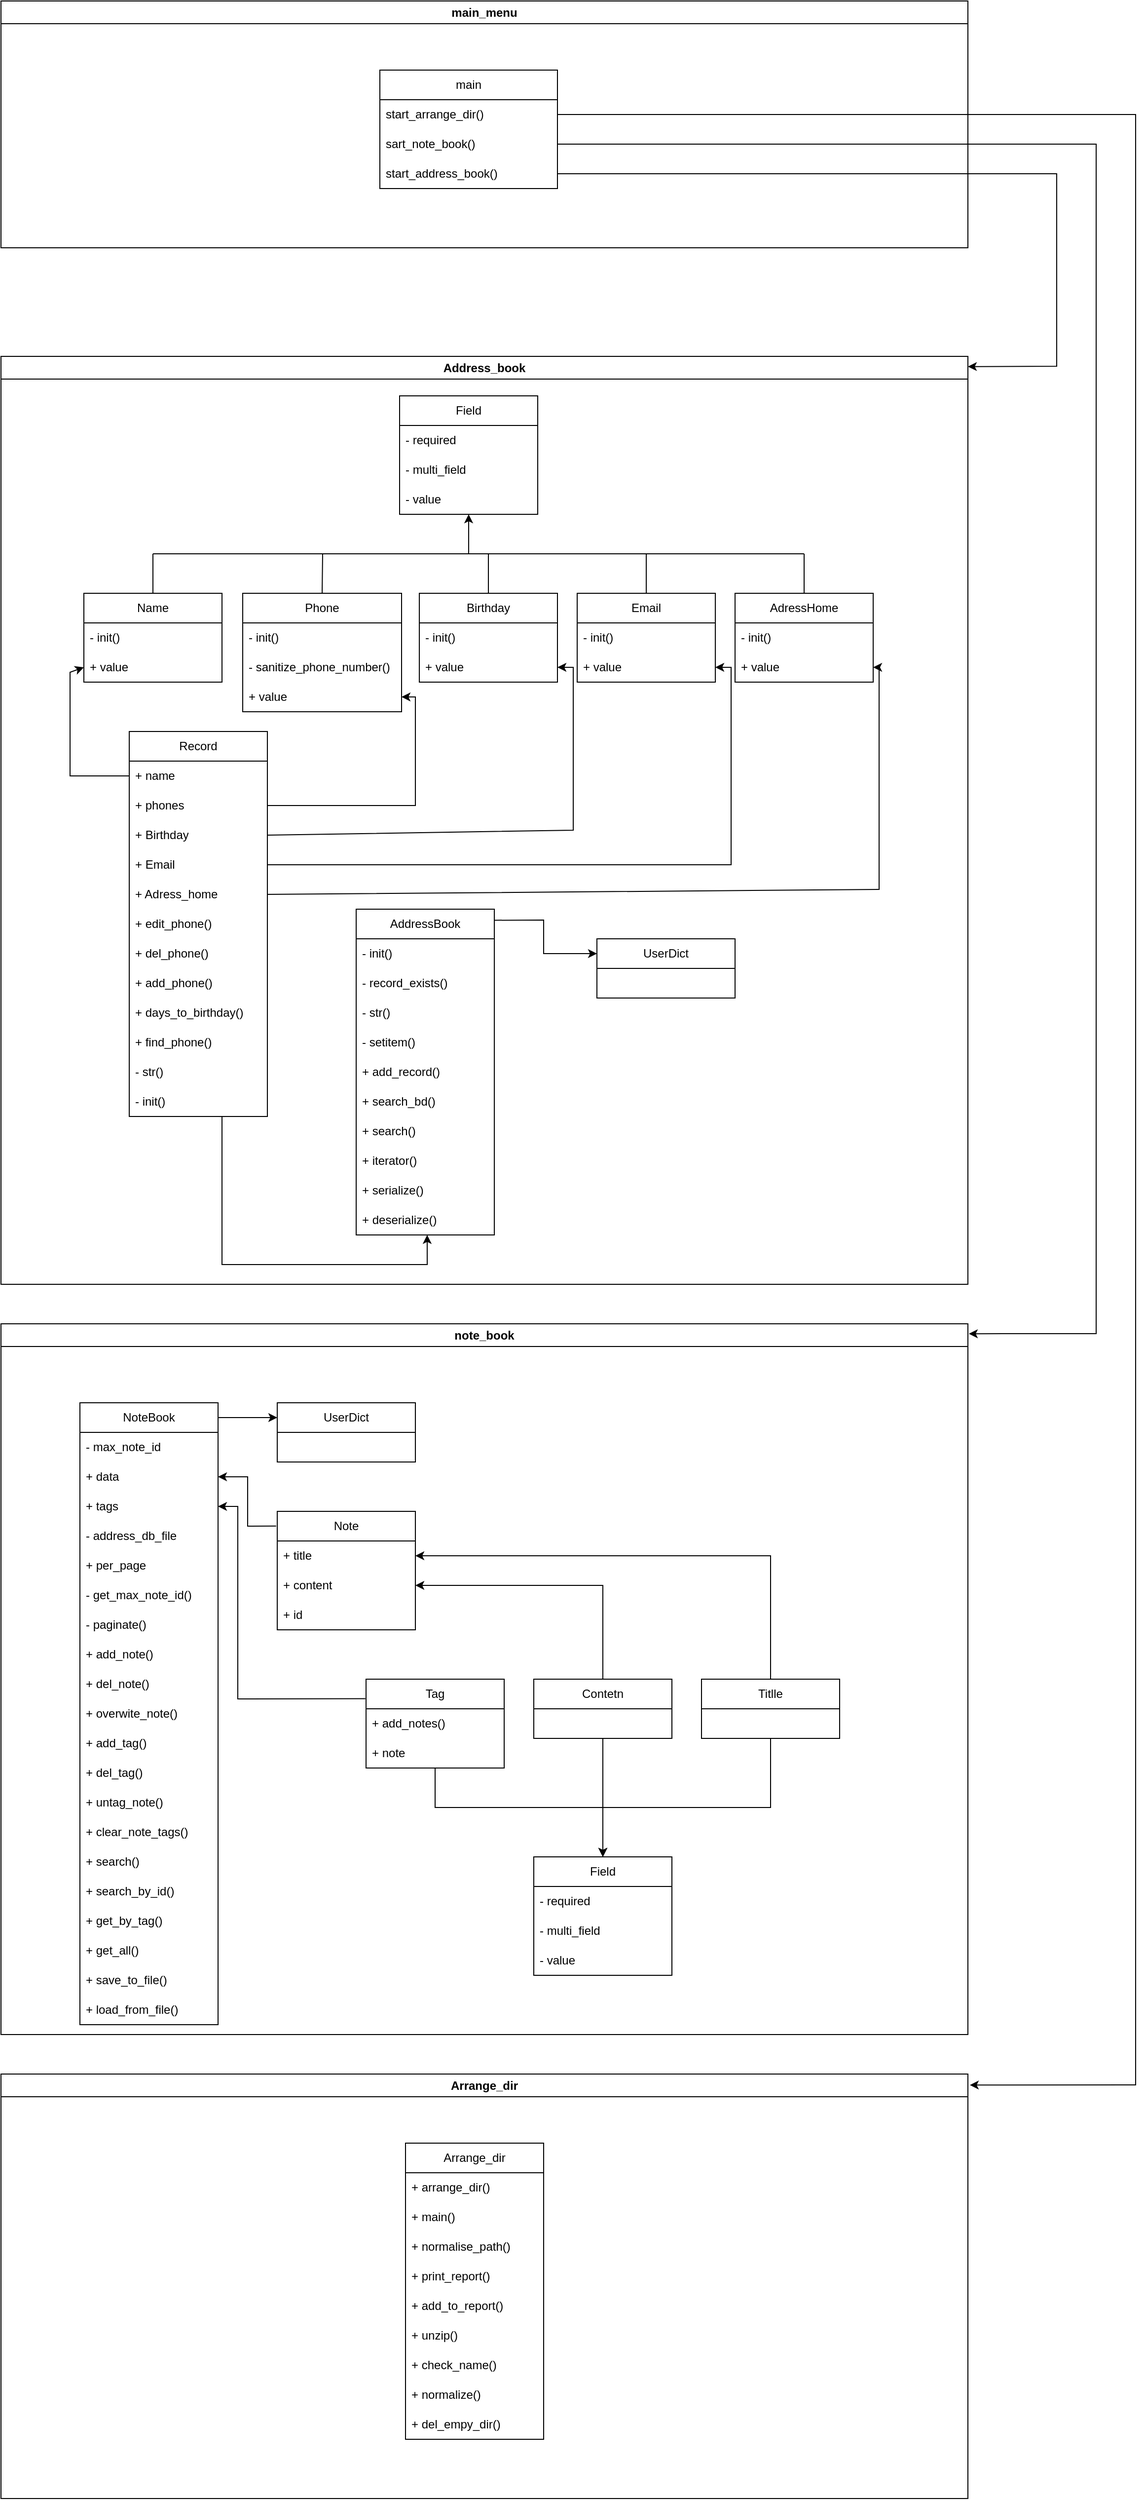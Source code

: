 <mxfile version="21.1.8" type="device">
  <diagram id="C5RBs43oDa-KdzZeNtuy" name="Page-1">
    <mxGraphModel dx="3774" dy="1440" grid="1" gridSize="10" guides="1" tooltips="1" connect="1" arrows="1" fold="1" page="1" pageScale="1" pageWidth="827" pageHeight="1169" math="0" shadow="0">
      <root>
        <mxCell id="WIyWlLk6GJQsqaUBKTNV-0" />
        <mxCell id="WIyWlLk6GJQsqaUBKTNV-1" parent="WIyWlLk6GJQsqaUBKTNV-0" />
        <mxCell id="Zy91GWlYB5x9aroPrlM9-0" value="Address_book" style="swimlane;whiteSpace=wrap;html=1;" vertex="1" parent="WIyWlLk6GJQsqaUBKTNV-1">
          <mxGeometry x="-1590" y="470" width="980" height="940" as="geometry" />
        </mxCell>
        <mxCell id="Zy91GWlYB5x9aroPrlM9-1" value="Field" style="swimlane;fontStyle=0;childLayout=stackLayout;horizontal=1;startSize=30;horizontalStack=0;resizeParent=1;resizeParentMax=0;resizeLast=0;collapsible=1;marginBottom=0;whiteSpace=wrap;html=1;" vertex="1" parent="Zy91GWlYB5x9aroPrlM9-0">
          <mxGeometry x="404" y="40" width="140" height="120" as="geometry" />
        </mxCell>
        <mxCell id="Zy91GWlYB5x9aroPrlM9-2" value="-&amp;nbsp;required" style="text;strokeColor=none;fillColor=none;align=left;verticalAlign=middle;spacingLeft=4;spacingRight=4;overflow=hidden;points=[[0,0.5],[1,0.5]];portConstraint=eastwest;rotatable=0;whiteSpace=wrap;html=1;" vertex="1" parent="Zy91GWlYB5x9aroPrlM9-1">
          <mxGeometry y="30" width="140" height="30" as="geometry" />
        </mxCell>
        <mxCell id="Zy91GWlYB5x9aroPrlM9-3" value="-&amp;nbsp;multi_field" style="text;strokeColor=none;fillColor=none;align=left;verticalAlign=middle;spacingLeft=4;spacingRight=4;overflow=hidden;points=[[0,0.5],[1,0.5]];portConstraint=eastwest;rotatable=0;whiteSpace=wrap;html=1;" vertex="1" parent="Zy91GWlYB5x9aroPrlM9-1">
          <mxGeometry y="60" width="140" height="30" as="geometry" />
        </mxCell>
        <mxCell id="Zy91GWlYB5x9aroPrlM9-4" value="-&amp;nbsp;value" style="text;strokeColor=none;fillColor=none;align=left;verticalAlign=middle;spacingLeft=4;spacingRight=4;overflow=hidden;points=[[0,0.5],[1,0.5]];portConstraint=eastwest;rotatable=0;whiteSpace=wrap;html=1;" vertex="1" parent="Zy91GWlYB5x9aroPrlM9-1">
          <mxGeometry y="90" width="140" height="30" as="geometry" />
        </mxCell>
        <mxCell id="Zy91GWlYB5x9aroPrlM9-5" value="" style="endArrow=classic;html=1;rounded=0;" edge="1" parent="Zy91GWlYB5x9aroPrlM9-0">
          <mxGeometry width="50" height="50" relative="1" as="geometry">
            <mxPoint x="154" y="200" as="sourcePoint" />
            <mxPoint x="474" y="160" as="targetPoint" />
            <Array as="points">
              <mxPoint x="474" y="200" />
            </Array>
          </mxGeometry>
        </mxCell>
        <mxCell id="Zy91GWlYB5x9aroPrlM9-6" value="" style="endArrow=none;html=1;rounded=0;" edge="1" parent="Zy91GWlYB5x9aroPrlM9-0">
          <mxGeometry width="50" height="50" relative="1" as="geometry">
            <mxPoint x="154" y="200" as="sourcePoint" />
            <mxPoint x="154" y="240" as="targetPoint" />
          </mxGeometry>
        </mxCell>
        <mxCell id="Zy91GWlYB5x9aroPrlM9-7" value="Name" style="swimlane;fontStyle=0;childLayout=stackLayout;horizontal=1;startSize=30;horizontalStack=0;resizeParent=1;resizeParentMax=0;resizeLast=0;collapsible=1;marginBottom=0;whiteSpace=wrap;html=1;" vertex="1" parent="Zy91GWlYB5x9aroPrlM9-0">
          <mxGeometry x="84" y="240" width="140" height="90" as="geometry" />
        </mxCell>
        <mxCell id="Zy91GWlYB5x9aroPrlM9-8" value="- init()" style="text;strokeColor=none;fillColor=none;align=left;verticalAlign=middle;spacingLeft=4;spacingRight=4;overflow=hidden;points=[[0,0.5],[1,0.5]];portConstraint=eastwest;rotatable=0;whiteSpace=wrap;html=1;" vertex="1" parent="Zy91GWlYB5x9aroPrlM9-7">
          <mxGeometry y="30" width="140" height="30" as="geometry" />
        </mxCell>
        <mxCell id="Zy91GWlYB5x9aroPrlM9-9" value="+ value" style="text;strokeColor=none;fillColor=none;align=left;verticalAlign=middle;spacingLeft=4;spacingRight=4;overflow=hidden;points=[[0,0.5],[1,0.5]];portConstraint=eastwest;rotatable=0;whiteSpace=wrap;html=1;" vertex="1" parent="Zy91GWlYB5x9aroPrlM9-7">
          <mxGeometry y="60" width="140" height="30" as="geometry" />
        </mxCell>
        <mxCell id="Zy91GWlYB5x9aroPrlM9-10" value="Phone" style="swimlane;fontStyle=0;childLayout=stackLayout;horizontal=1;startSize=30;horizontalStack=0;resizeParent=1;resizeParentMax=0;resizeLast=0;collapsible=1;marginBottom=0;whiteSpace=wrap;html=1;" vertex="1" parent="Zy91GWlYB5x9aroPrlM9-0">
          <mxGeometry x="245" y="240" width="161" height="120" as="geometry" />
        </mxCell>
        <mxCell id="Zy91GWlYB5x9aroPrlM9-11" value="- init()" style="text;strokeColor=none;fillColor=none;align=left;verticalAlign=middle;spacingLeft=4;spacingRight=4;overflow=hidden;points=[[0,0.5],[1,0.5]];portConstraint=eastwest;rotatable=0;whiteSpace=wrap;html=1;" vertex="1" parent="Zy91GWlYB5x9aroPrlM9-10">
          <mxGeometry y="30" width="161" height="30" as="geometry" />
        </mxCell>
        <mxCell id="Zy91GWlYB5x9aroPrlM9-12" value="- sanitize_phone_number()" style="text;strokeColor=none;fillColor=none;align=left;verticalAlign=middle;spacingLeft=4;spacingRight=4;overflow=hidden;points=[[0,0.5],[1,0.5]];portConstraint=eastwest;rotatable=0;whiteSpace=wrap;html=1;" vertex="1" parent="Zy91GWlYB5x9aroPrlM9-10">
          <mxGeometry y="60" width="161" height="30" as="geometry" />
        </mxCell>
        <mxCell id="Zy91GWlYB5x9aroPrlM9-13" value="+ value" style="text;strokeColor=none;fillColor=none;align=left;verticalAlign=middle;spacingLeft=4;spacingRight=4;overflow=hidden;points=[[0,0.5],[1,0.5]];portConstraint=eastwest;rotatable=0;whiteSpace=wrap;html=1;" vertex="1" parent="Zy91GWlYB5x9aroPrlM9-10">
          <mxGeometry y="90" width="161" height="30" as="geometry" />
        </mxCell>
        <mxCell id="Zy91GWlYB5x9aroPrlM9-14" value="" style="endArrow=none;html=1;rounded=0;entryX=0.5;entryY=0;entryDx=0;entryDy=0;" edge="1" parent="Zy91GWlYB5x9aroPrlM9-0" target="Zy91GWlYB5x9aroPrlM9-10">
          <mxGeometry width="50" height="50" relative="1" as="geometry">
            <mxPoint x="326" y="200" as="sourcePoint" />
            <mxPoint x="164" y="250" as="targetPoint" />
          </mxGeometry>
        </mxCell>
        <mxCell id="Zy91GWlYB5x9aroPrlM9-15" value="Birthday" style="swimlane;fontStyle=0;childLayout=stackLayout;horizontal=1;startSize=30;horizontalStack=0;resizeParent=1;resizeParentMax=0;resizeLast=0;collapsible=1;marginBottom=0;whiteSpace=wrap;html=1;" vertex="1" parent="Zy91GWlYB5x9aroPrlM9-0">
          <mxGeometry x="424" y="240" width="140" height="90" as="geometry" />
        </mxCell>
        <mxCell id="Zy91GWlYB5x9aroPrlM9-16" value="- init()" style="text;strokeColor=none;fillColor=none;align=left;verticalAlign=middle;spacingLeft=4;spacingRight=4;overflow=hidden;points=[[0,0.5],[1,0.5]];portConstraint=eastwest;rotatable=0;whiteSpace=wrap;html=1;" vertex="1" parent="Zy91GWlYB5x9aroPrlM9-15">
          <mxGeometry y="30" width="140" height="30" as="geometry" />
        </mxCell>
        <mxCell id="Zy91GWlYB5x9aroPrlM9-17" value="+ value" style="text;strokeColor=none;fillColor=none;align=left;verticalAlign=middle;spacingLeft=4;spacingRight=4;overflow=hidden;points=[[0,0.5],[1,0.5]];portConstraint=eastwest;rotatable=0;whiteSpace=wrap;html=1;" vertex="1" parent="Zy91GWlYB5x9aroPrlM9-15">
          <mxGeometry y="60" width="140" height="30" as="geometry" />
        </mxCell>
        <mxCell id="Zy91GWlYB5x9aroPrlM9-18" value="" style="endArrow=none;html=1;rounded=0;" edge="1" parent="Zy91GWlYB5x9aroPrlM9-0">
          <mxGeometry width="50" height="50" relative="1" as="geometry">
            <mxPoint x="474" y="200" as="sourcePoint" />
            <mxPoint x="814" y="200" as="targetPoint" />
          </mxGeometry>
        </mxCell>
        <mxCell id="Zy91GWlYB5x9aroPrlM9-19" value="" style="endArrow=none;html=1;rounded=0;exitX=0.5;exitY=0;exitDx=0;exitDy=0;" edge="1" parent="Zy91GWlYB5x9aroPrlM9-0" source="Zy91GWlYB5x9aroPrlM9-15">
          <mxGeometry width="50" height="50" relative="1" as="geometry">
            <mxPoint x="464" y="170" as="sourcePoint" />
            <mxPoint x="494" y="200" as="targetPoint" />
          </mxGeometry>
        </mxCell>
        <mxCell id="Zy91GWlYB5x9aroPrlM9-20" value="Email" style="swimlane;fontStyle=0;childLayout=stackLayout;horizontal=1;startSize=30;horizontalStack=0;resizeParent=1;resizeParentMax=0;resizeLast=0;collapsible=1;marginBottom=0;whiteSpace=wrap;html=1;" vertex="1" parent="Zy91GWlYB5x9aroPrlM9-0">
          <mxGeometry x="584" y="240" width="140" height="90" as="geometry" />
        </mxCell>
        <mxCell id="Zy91GWlYB5x9aroPrlM9-21" value="- init()" style="text;strokeColor=none;fillColor=none;align=left;verticalAlign=middle;spacingLeft=4;spacingRight=4;overflow=hidden;points=[[0,0.5],[1,0.5]];portConstraint=eastwest;rotatable=0;whiteSpace=wrap;html=1;" vertex="1" parent="Zy91GWlYB5x9aroPrlM9-20">
          <mxGeometry y="30" width="140" height="30" as="geometry" />
        </mxCell>
        <mxCell id="Zy91GWlYB5x9aroPrlM9-22" value="+ value" style="text;strokeColor=none;fillColor=none;align=left;verticalAlign=middle;spacingLeft=4;spacingRight=4;overflow=hidden;points=[[0,0.5],[1,0.5]];portConstraint=eastwest;rotatable=0;whiteSpace=wrap;html=1;" vertex="1" parent="Zy91GWlYB5x9aroPrlM9-20">
          <mxGeometry y="60" width="140" height="30" as="geometry" />
        </mxCell>
        <mxCell id="Zy91GWlYB5x9aroPrlM9-23" value="" style="endArrow=none;html=1;rounded=0;exitX=0.5;exitY=0;exitDx=0;exitDy=0;" edge="1" parent="Zy91GWlYB5x9aroPrlM9-0" source="Zy91GWlYB5x9aroPrlM9-20">
          <mxGeometry width="50" height="50" relative="1" as="geometry">
            <mxPoint x="504" y="250" as="sourcePoint" />
            <mxPoint x="654" y="200" as="targetPoint" />
          </mxGeometry>
        </mxCell>
        <mxCell id="Zy91GWlYB5x9aroPrlM9-24" value="AdressHome" style="swimlane;fontStyle=0;childLayout=stackLayout;horizontal=1;startSize=30;horizontalStack=0;resizeParent=1;resizeParentMax=0;resizeLast=0;collapsible=1;marginBottom=0;whiteSpace=wrap;html=1;" vertex="1" parent="Zy91GWlYB5x9aroPrlM9-0">
          <mxGeometry x="744" y="240" width="140" height="90" as="geometry" />
        </mxCell>
        <mxCell id="Zy91GWlYB5x9aroPrlM9-25" value="- init()" style="text;strokeColor=none;fillColor=none;align=left;verticalAlign=middle;spacingLeft=4;spacingRight=4;overflow=hidden;points=[[0,0.5],[1,0.5]];portConstraint=eastwest;rotatable=0;whiteSpace=wrap;html=1;" vertex="1" parent="Zy91GWlYB5x9aroPrlM9-24">
          <mxGeometry y="30" width="140" height="30" as="geometry" />
        </mxCell>
        <mxCell id="Zy91GWlYB5x9aroPrlM9-26" value="+ value" style="text;strokeColor=none;fillColor=none;align=left;verticalAlign=middle;spacingLeft=4;spacingRight=4;overflow=hidden;points=[[0,0.5],[1,0.5]];portConstraint=eastwest;rotatable=0;whiteSpace=wrap;html=1;" vertex="1" parent="Zy91GWlYB5x9aroPrlM9-24">
          <mxGeometry y="60" width="140" height="30" as="geometry" />
        </mxCell>
        <mxCell id="Zy91GWlYB5x9aroPrlM9-27" value="" style="endArrow=none;html=1;rounded=0;exitX=0.5;exitY=0;exitDx=0;exitDy=0;" edge="1" parent="Zy91GWlYB5x9aroPrlM9-0" source="Zy91GWlYB5x9aroPrlM9-24">
          <mxGeometry width="50" height="50" relative="1" as="geometry">
            <mxPoint x="664" y="250" as="sourcePoint" />
            <mxPoint x="814" y="200" as="targetPoint" />
          </mxGeometry>
        </mxCell>
        <mxCell id="Zy91GWlYB5x9aroPrlM9-28" value="Record" style="swimlane;fontStyle=0;childLayout=stackLayout;horizontal=1;startSize=30;horizontalStack=0;resizeParent=1;resizeParentMax=0;resizeLast=0;collapsible=1;marginBottom=0;whiteSpace=wrap;html=1;" vertex="1" parent="Zy91GWlYB5x9aroPrlM9-0">
          <mxGeometry x="130" y="380" width="140" height="390" as="geometry" />
        </mxCell>
        <mxCell id="Zy91GWlYB5x9aroPrlM9-29" value="+ name" style="text;strokeColor=none;fillColor=none;align=left;verticalAlign=middle;spacingLeft=4;spacingRight=4;overflow=hidden;points=[[0,0.5],[1,0.5]];portConstraint=eastwest;rotatable=0;whiteSpace=wrap;html=1;" vertex="1" parent="Zy91GWlYB5x9aroPrlM9-28">
          <mxGeometry y="30" width="140" height="30" as="geometry" />
        </mxCell>
        <mxCell id="Zy91GWlYB5x9aroPrlM9-30" value="+ phones" style="text;strokeColor=none;fillColor=none;align=left;verticalAlign=middle;spacingLeft=4;spacingRight=4;overflow=hidden;points=[[0,0.5],[1,0.5]];portConstraint=eastwest;rotatable=0;whiteSpace=wrap;html=1;" vertex="1" parent="Zy91GWlYB5x9aroPrlM9-28">
          <mxGeometry y="60" width="140" height="30" as="geometry" />
        </mxCell>
        <mxCell id="Zy91GWlYB5x9aroPrlM9-31" value="+ Birthday" style="text;strokeColor=none;fillColor=none;align=left;verticalAlign=middle;spacingLeft=4;spacingRight=4;overflow=hidden;points=[[0,0.5],[1,0.5]];portConstraint=eastwest;rotatable=0;whiteSpace=wrap;html=1;" vertex="1" parent="Zy91GWlYB5x9aroPrlM9-28">
          <mxGeometry y="90" width="140" height="30" as="geometry" />
        </mxCell>
        <mxCell id="Zy91GWlYB5x9aroPrlM9-32" value="+ Email" style="text;strokeColor=none;fillColor=none;align=left;verticalAlign=middle;spacingLeft=4;spacingRight=4;overflow=hidden;points=[[0,0.5],[1,0.5]];portConstraint=eastwest;rotatable=0;whiteSpace=wrap;html=1;" vertex="1" parent="Zy91GWlYB5x9aroPrlM9-28">
          <mxGeometry y="120" width="140" height="30" as="geometry" />
        </mxCell>
        <mxCell id="Zy91GWlYB5x9aroPrlM9-33" value="+ Adress_home" style="text;strokeColor=none;fillColor=none;align=left;verticalAlign=middle;spacingLeft=4;spacingRight=4;overflow=hidden;points=[[0,0.5],[1,0.5]];portConstraint=eastwest;rotatable=0;whiteSpace=wrap;html=1;" vertex="1" parent="Zy91GWlYB5x9aroPrlM9-28">
          <mxGeometry y="150" width="140" height="30" as="geometry" />
        </mxCell>
        <mxCell id="Zy91GWlYB5x9aroPrlM9-34" value="+&amp;nbsp;edit_phone()" style="text;strokeColor=none;fillColor=none;align=left;verticalAlign=middle;spacingLeft=4;spacingRight=4;overflow=hidden;points=[[0,0.5],[1,0.5]];portConstraint=eastwest;rotatable=0;whiteSpace=wrap;html=1;" vertex="1" parent="Zy91GWlYB5x9aroPrlM9-28">
          <mxGeometry y="180" width="140" height="30" as="geometry" />
        </mxCell>
        <mxCell id="Zy91GWlYB5x9aroPrlM9-35" value="+&amp;nbsp;del_phone()" style="text;strokeColor=none;fillColor=none;align=left;verticalAlign=middle;spacingLeft=4;spacingRight=4;overflow=hidden;points=[[0,0.5],[1,0.5]];portConstraint=eastwest;rotatable=0;whiteSpace=wrap;html=1;" vertex="1" parent="Zy91GWlYB5x9aroPrlM9-28">
          <mxGeometry y="210" width="140" height="30" as="geometry" />
        </mxCell>
        <mxCell id="Zy91GWlYB5x9aroPrlM9-36" value="+&amp;nbsp;add_phone()" style="text;strokeColor=none;fillColor=none;align=left;verticalAlign=middle;spacingLeft=4;spacingRight=4;overflow=hidden;points=[[0,0.5],[1,0.5]];portConstraint=eastwest;rotatable=0;whiteSpace=wrap;html=1;" vertex="1" parent="Zy91GWlYB5x9aroPrlM9-28">
          <mxGeometry y="240" width="140" height="30" as="geometry" />
        </mxCell>
        <mxCell id="Zy91GWlYB5x9aroPrlM9-37" value="+&amp;nbsp;days_to_birthday()" style="text;strokeColor=none;fillColor=none;align=left;verticalAlign=middle;spacingLeft=4;spacingRight=4;overflow=hidden;points=[[0,0.5],[1,0.5]];portConstraint=eastwest;rotatable=0;whiteSpace=wrap;html=1;" vertex="1" parent="Zy91GWlYB5x9aroPrlM9-28">
          <mxGeometry y="270" width="140" height="30" as="geometry" />
        </mxCell>
        <mxCell id="Zy91GWlYB5x9aroPrlM9-38" value="+ find_phone()" style="text;strokeColor=none;fillColor=none;align=left;verticalAlign=middle;spacingLeft=4;spacingRight=4;overflow=hidden;points=[[0,0.5],[1,0.5]];portConstraint=eastwest;rotatable=0;whiteSpace=wrap;html=1;" vertex="1" parent="Zy91GWlYB5x9aroPrlM9-28">
          <mxGeometry y="300" width="140" height="30" as="geometry" />
        </mxCell>
        <mxCell id="Zy91GWlYB5x9aroPrlM9-39" value="- str()" style="text;strokeColor=none;fillColor=none;align=left;verticalAlign=middle;spacingLeft=4;spacingRight=4;overflow=hidden;points=[[0,0.5],[1,0.5]];portConstraint=eastwest;rotatable=0;whiteSpace=wrap;html=1;" vertex="1" parent="Zy91GWlYB5x9aroPrlM9-28">
          <mxGeometry y="330" width="140" height="30" as="geometry" />
        </mxCell>
        <mxCell id="Zy91GWlYB5x9aroPrlM9-40" value="- init()" style="text;strokeColor=none;fillColor=none;align=left;verticalAlign=middle;spacingLeft=4;spacingRight=4;overflow=hidden;points=[[0,0.5],[1,0.5]];portConstraint=eastwest;rotatable=0;whiteSpace=wrap;html=1;" vertex="1" parent="Zy91GWlYB5x9aroPrlM9-28">
          <mxGeometry y="360" width="140" height="30" as="geometry" />
        </mxCell>
        <mxCell id="Zy91GWlYB5x9aroPrlM9-41" value="" style="endArrow=classic;html=1;rounded=0;exitX=0;exitY=0.5;exitDx=0;exitDy=0;entryX=0;entryY=0.5;entryDx=0;entryDy=0;" edge="1" parent="Zy91GWlYB5x9aroPrlM9-0" source="Zy91GWlYB5x9aroPrlM9-29" target="Zy91GWlYB5x9aroPrlM9-9">
          <mxGeometry width="50" height="50" relative="1" as="geometry">
            <mxPoint x="360" y="550" as="sourcePoint" />
            <mxPoint x="410" y="500" as="targetPoint" />
            <Array as="points">
              <mxPoint x="70" y="425" />
              <mxPoint x="70" y="320" />
            </Array>
          </mxGeometry>
        </mxCell>
        <mxCell id="Zy91GWlYB5x9aroPrlM9-42" value="" style="endArrow=classic;html=1;rounded=0;exitX=1;exitY=0.5;exitDx=0;exitDy=0;entryX=1;entryY=0.5;entryDx=0;entryDy=0;" edge="1" parent="Zy91GWlYB5x9aroPrlM9-0" source="Zy91GWlYB5x9aroPrlM9-30" target="Zy91GWlYB5x9aroPrlM9-13">
          <mxGeometry width="50" height="50" relative="1" as="geometry">
            <mxPoint x="360" y="550" as="sourcePoint" />
            <mxPoint x="310" y="360" as="targetPoint" />
            <Array as="points">
              <mxPoint x="420" y="455" />
              <mxPoint x="420" y="345" />
            </Array>
          </mxGeometry>
        </mxCell>
        <mxCell id="Zy91GWlYB5x9aroPrlM9-43" value="" style="endArrow=classic;html=1;rounded=0;exitX=1;exitY=0.5;exitDx=0;exitDy=0;entryX=1;entryY=0.5;entryDx=0;entryDy=0;" edge="1" parent="Zy91GWlYB5x9aroPrlM9-0" source="Zy91GWlYB5x9aroPrlM9-31" target="Zy91GWlYB5x9aroPrlM9-17">
          <mxGeometry width="50" height="50" relative="1" as="geometry">
            <mxPoint x="360" y="550" as="sourcePoint" />
            <mxPoint x="560" y="340" as="targetPoint" />
            <Array as="points">
              <mxPoint x="580" y="480" />
              <mxPoint x="580" y="315" />
            </Array>
          </mxGeometry>
        </mxCell>
        <mxCell id="Zy91GWlYB5x9aroPrlM9-44" value="" style="endArrow=classic;html=1;rounded=0;exitX=1;exitY=0.5;exitDx=0;exitDy=0;entryX=1;entryY=0.5;entryDx=0;entryDy=0;" edge="1" parent="Zy91GWlYB5x9aroPrlM9-0" source="Zy91GWlYB5x9aroPrlM9-32" target="Zy91GWlYB5x9aroPrlM9-22">
          <mxGeometry width="50" height="50" relative="1" as="geometry">
            <mxPoint x="330" y="540" as="sourcePoint" />
            <mxPoint x="410" y="500" as="targetPoint" />
            <Array as="points">
              <mxPoint x="740" y="515" />
              <mxPoint x="740" y="315" />
            </Array>
          </mxGeometry>
        </mxCell>
        <mxCell id="Zy91GWlYB5x9aroPrlM9-45" value="" style="endArrow=classic;html=1;rounded=0;exitX=1;exitY=0.5;exitDx=0;exitDy=0;entryX=1;entryY=0.5;entryDx=0;entryDy=0;" edge="1" parent="Zy91GWlYB5x9aroPrlM9-0" source="Zy91GWlYB5x9aroPrlM9-33" target="Zy91GWlYB5x9aroPrlM9-26">
          <mxGeometry width="50" height="50" relative="1" as="geometry">
            <mxPoint x="360" y="550" as="sourcePoint" />
            <mxPoint x="410" y="500" as="targetPoint" />
            <Array as="points">
              <mxPoint x="890" y="540" />
              <mxPoint x="890" y="315" />
            </Array>
          </mxGeometry>
        </mxCell>
        <mxCell id="Zy91GWlYB5x9aroPrlM9-46" value="AddressBook" style="swimlane;fontStyle=0;childLayout=stackLayout;horizontal=1;startSize=30;horizontalStack=0;resizeParent=1;resizeParentMax=0;resizeLast=0;collapsible=1;marginBottom=0;whiteSpace=wrap;html=1;" vertex="1" parent="Zy91GWlYB5x9aroPrlM9-0">
          <mxGeometry x="360" y="560" width="140" height="330" as="geometry" />
        </mxCell>
        <mxCell id="Zy91GWlYB5x9aroPrlM9-47" value="- init()" style="text;strokeColor=none;fillColor=none;align=left;verticalAlign=middle;spacingLeft=4;spacingRight=4;overflow=hidden;points=[[0,0.5],[1,0.5]];portConstraint=eastwest;rotatable=0;whiteSpace=wrap;html=1;" vertex="1" parent="Zy91GWlYB5x9aroPrlM9-46">
          <mxGeometry y="30" width="140" height="30" as="geometry" />
        </mxCell>
        <mxCell id="Zy91GWlYB5x9aroPrlM9-48" value="-&amp;nbsp;record_exists()" style="text;strokeColor=none;fillColor=none;align=left;verticalAlign=middle;spacingLeft=4;spacingRight=4;overflow=hidden;points=[[0,0.5],[1,0.5]];portConstraint=eastwest;rotatable=0;whiteSpace=wrap;html=1;" vertex="1" parent="Zy91GWlYB5x9aroPrlM9-46">
          <mxGeometry y="60" width="140" height="30" as="geometry" />
        </mxCell>
        <mxCell id="Zy91GWlYB5x9aroPrlM9-49" value="- str()" style="text;strokeColor=none;fillColor=none;align=left;verticalAlign=middle;spacingLeft=4;spacingRight=4;overflow=hidden;points=[[0,0.5],[1,0.5]];portConstraint=eastwest;rotatable=0;whiteSpace=wrap;html=1;" vertex="1" parent="Zy91GWlYB5x9aroPrlM9-46">
          <mxGeometry y="90" width="140" height="30" as="geometry" />
        </mxCell>
        <mxCell id="Zy91GWlYB5x9aroPrlM9-50" value="- setitem()" style="text;strokeColor=none;fillColor=none;align=left;verticalAlign=middle;spacingLeft=4;spacingRight=4;overflow=hidden;points=[[0,0.5],[1,0.5]];portConstraint=eastwest;rotatable=0;whiteSpace=wrap;html=1;" vertex="1" parent="Zy91GWlYB5x9aroPrlM9-46">
          <mxGeometry y="120" width="140" height="30" as="geometry" />
        </mxCell>
        <mxCell id="Zy91GWlYB5x9aroPrlM9-51" value="+ add_record()" style="text;strokeColor=none;fillColor=none;align=left;verticalAlign=middle;spacingLeft=4;spacingRight=4;overflow=hidden;points=[[0,0.5],[1,0.5]];portConstraint=eastwest;rotatable=0;whiteSpace=wrap;html=1;" vertex="1" parent="Zy91GWlYB5x9aroPrlM9-46">
          <mxGeometry y="150" width="140" height="30" as="geometry" />
        </mxCell>
        <mxCell id="Zy91GWlYB5x9aroPrlM9-52" value="+ search_bd()" style="text;strokeColor=none;fillColor=none;align=left;verticalAlign=middle;spacingLeft=4;spacingRight=4;overflow=hidden;points=[[0,0.5],[1,0.5]];portConstraint=eastwest;rotatable=0;whiteSpace=wrap;html=1;" vertex="1" parent="Zy91GWlYB5x9aroPrlM9-46">
          <mxGeometry y="180" width="140" height="30" as="geometry" />
        </mxCell>
        <mxCell id="Zy91GWlYB5x9aroPrlM9-53" value="+ search()" style="text;strokeColor=none;fillColor=none;align=left;verticalAlign=middle;spacingLeft=4;spacingRight=4;overflow=hidden;points=[[0,0.5],[1,0.5]];portConstraint=eastwest;rotatable=0;whiteSpace=wrap;html=1;" vertex="1" parent="Zy91GWlYB5x9aroPrlM9-46">
          <mxGeometry y="210" width="140" height="30" as="geometry" />
        </mxCell>
        <mxCell id="Zy91GWlYB5x9aroPrlM9-54" value="+ iterator()" style="text;strokeColor=none;fillColor=none;align=left;verticalAlign=middle;spacingLeft=4;spacingRight=4;overflow=hidden;points=[[0,0.5],[1,0.5]];portConstraint=eastwest;rotatable=0;whiteSpace=wrap;html=1;" vertex="1" parent="Zy91GWlYB5x9aroPrlM9-46">
          <mxGeometry y="240" width="140" height="30" as="geometry" />
        </mxCell>
        <mxCell id="Zy91GWlYB5x9aroPrlM9-55" value="+ serialize()" style="text;strokeColor=none;fillColor=none;align=left;verticalAlign=middle;spacingLeft=4;spacingRight=4;overflow=hidden;points=[[0,0.5],[1,0.5]];portConstraint=eastwest;rotatable=0;whiteSpace=wrap;html=1;" vertex="1" parent="Zy91GWlYB5x9aroPrlM9-46">
          <mxGeometry y="270" width="140" height="30" as="geometry" />
        </mxCell>
        <mxCell id="Zy91GWlYB5x9aroPrlM9-56" value="+ deserialize()" style="text;strokeColor=none;fillColor=none;align=left;verticalAlign=middle;spacingLeft=4;spacingRight=4;overflow=hidden;points=[[0,0.5],[1,0.5]];portConstraint=eastwest;rotatable=0;whiteSpace=wrap;html=1;" vertex="1" parent="Zy91GWlYB5x9aroPrlM9-46">
          <mxGeometry y="300" width="140" height="30" as="geometry" />
        </mxCell>
        <mxCell id="Zy91GWlYB5x9aroPrlM9-57" value="" style="endArrow=classic;html=1;rounded=0;entryX=0.514;entryY=1;entryDx=0;entryDy=0;entryPerimeter=0;" edge="1" parent="Zy91GWlYB5x9aroPrlM9-0" target="Zy91GWlYB5x9aroPrlM9-56">
          <mxGeometry width="50" height="50" relative="1" as="geometry">
            <mxPoint x="224" y="770" as="sourcePoint" />
            <mxPoint x="420" y="640" as="targetPoint" />
            <Array as="points">
              <mxPoint x="224" y="920" />
              <mxPoint x="432" y="920" />
            </Array>
          </mxGeometry>
        </mxCell>
        <mxCell id="Zy91GWlYB5x9aroPrlM9-80" value="UserDict" style="swimlane;fontStyle=0;childLayout=stackLayout;horizontal=1;startSize=30;horizontalStack=0;resizeParent=1;resizeParentMax=0;resizeLast=0;collapsible=1;marginBottom=0;whiteSpace=wrap;html=1;" vertex="1" parent="Zy91GWlYB5x9aroPrlM9-0">
          <mxGeometry x="604" y="590" width="140" height="60" as="geometry" />
        </mxCell>
        <mxCell id="Zy91GWlYB5x9aroPrlM9-85" value="" style="endArrow=classic;html=1;rounded=0;entryX=0;entryY=0.25;entryDx=0;entryDy=0;exitX=1.003;exitY=0.034;exitDx=0;exitDy=0;exitPerimeter=0;" edge="1" parent="Zy91GWlYB5x9aroPrlM9-0" source="Zy91GWlYB5x9aroPrlM9-46" target="Zy91GWlYB5x9aroPrlM9-80">
          <mxGeometry width="50" height="50" relative="1" as="geometry">
            <mxPoint x="390" y="640" as="sourcePoint" />
            <mxPoint x="440" y="590" as="targetPoint" />
            <Array as="points">
              <mxPoint x="550" y="571" />
              <mxPoint x="550" y="605" />
            </Array>
          </mxGeometry>
        </mxCell>
        <mxCell id="Zy91GWlYB5x9aroPrlM9-58" value="main_menu" style="swimlane;whiteSpace=wrap;html=1;" vertex="1" parent="WIyWlLk6GJQsqaUBKTNV-1">
          <mxGeometry x="-1590" y="110" width="980" height="250" as="geometry" />
        </mxCell>
        <mxCell id="Zy91GWlYB5x9aroPrlM9-60" value="main" style="swimlane;fontStyle=0;childLayout=stackLayout;horizontal=1;startSize=30;horizontalStack=0;resizeParent=1;resizeParentMax=0;resizeLast=0;collapsible=1;marginBottom=0;whiteSpace=wrap;html=1;" vertex="1" parent="Zy91GWlYB5x9aroPrlM9-58">
          <mxGeometry x="384" y="70" width="180" height="120" as="geometry" />
        </mxCell>
        <mxCell id="Zy91GWlYB5x9aroPrlM9-61" value="start_arrange_dir()" style="text;strokeColor=none;fillColor=none;align=left;verticalAlign=middle;spacingLeft=4;spacingRight=4;overflow=hidden;points=[[0,0.5],[1,0.5]];portConstraint=eastwest;rotatable=0;whiteSpace=wrap;html=1;" vertex="1" parent="Zy91GWlYB5x9aroPrlM9-60">
          <mxGeometry y="30" width="180" height="30" as="geometry" />
        </mxCell>
        <mxCell id="Zy91GWlYB5x9aroPrlM9-62" value="sart_note_book()" style="text;strokeColor=none;fillColor=none;align=left;verticalAlign=middle;spacingLeft=4;spacingRight=4;overflow=hidden;points=[[0,0.5],[1,0.5]];portConstraint=eastwest;rotatable=0;whiteSpace=wrap;html=1;" vertex="1" parent="Zy91GWlYB5x9aroPrlM9-60">
          <mxGeometry y="60" width="180" height="30" as="geometry" />
        </mxCell>
        <mxCell id="Zy91GWlYB5x9aroPrlM9-63" value="start_address_book()" style="text;strokeColor=none;fillColor=none;align=left;verticalAlign=middle;spacingLeft=4;spacingRight=4;overflow=hidden;points=[[0,0.5],[1,0.5]];portConstraint=eastwest;rotatable=0;whiteSpace=wrap;html=1;" vertex="1" parent="Zy91GWlYB5x9aroPrlM9-60">
          <mxGeometry y="90" width="180" height="30" as="geometry" />
        </mxCell>
        <mxCell id="Zy91GWlYB5x9aroPrlM9-64" value="note_book" style="swimlane;whiteSpace=wrap;html=1;" vertex="1" parent="WIyWlLk6GJQsqaUBKTNV-1">
          <mxGeometry x="-1590" y="1450" width="980" height="720" as="geometry" />
        </mxCell>
        <mxCell id="Zy91GWlYB5x9aroPrlM9-77" value="Tag" style="swimlane;fontStyle=0;childLayout=stackLayout;horizontal=1;startSize=30;horizontalStack=0;resizeParent=1;resizeParentMax=0;resizeLast=0;collapsible=1;marginBottom=0;whiteSpace=wrap;html=1;" vertex="1" parent="Zy91GWlYB5x9aroPrlM9-64">
          <mxGeometry x="370" y="360" width="140" height="90" as="geometry" />
        </mxCell>
        <mxCell id="Zy91GWlYB5x9aroPrlM9-78" value="+ add_notes()" style="text;strokeColor=none;fillColor=none;align=left;verticalAlign=middle;spacingLeft=4;spacingRight=4;overflow=hidden;points=[[0,0.5],[1,0.5]];portConstraint=eastwest;rotatable=0;whiteSpace=wrap;html=1;" vertex="1" parent="Zy91GWlYB5x9aroPrlM9-77">
          <mxGeometry y="30" width="140" height="30" as="geometry" />
        </mxCell>
        <mxCell id="Zy91GWlYB5x9aroPrlM9-79" value="+ note" style="text;strokeColor=none;fillColor=none;align=left;verticalAlign=middle;spacingLeft=4;spacingRight=4;overflow=hidden;points=[[0,0.5],[1,0.5]];portConstraint=eastwest;rotatable=0;whiteSpace=wrap;html=1;" vertex="1" parent="Zy91GWlYB5x9aroPrlM9-77">
          <mxGeometry y="60" width="140" height="30" as="geometry" />
        </mxCell>
        <mxCell id="Zy91GWlYB5x9aroPrlM9-92" value="Note" style="swimlane;fontStyle=0;childLayout=stackLayout;horizontal=1;startSize=30;horizontalStack=0;resizeParent=1;resizeParentMax=0;resizeLast=0;collapsible=1;marginBottom=0;whiteSpace=wrap;html=1;" vertex="1" parent="Zy91GWlYB5x9aroPrlM9-64">
          <mxGeometry x="280" y="190" width="140" height="120" as="geometry" />
        </mxCell>
        <mxCell id="Zy91GWlYB5x9aroPrlM9-93" value="+ title" style="text;strokeColor=none;fillColor=none;align=left;verticalAlign=middle;spacingLeft=4;spacingRight=4;overflow=hidden;points=[[0,0.5],[1,0.5]];portConstraint=eastwest;rotatable=0;whiteSpace=wrap;html=1;" vertex="1" parent="Zy91GWlYB5x9aroPrlM9-92">
          <mxGeometry y="30" width="140" height="30" as="geometry" />
        </mxCell>
        <mxCell id="Zy91GWlYB5x9aroPrlM9-105" value="+ content" style="text;strokeColor=none;fillColor=none;align=left;verticalAlign=middle;spacingLeft=4;spacingRight=4;overflow=hidden;points=[[0,0.5],[1,0.5]];portConstraint=eastwest;rotatable=0;whiteSpace=wrap;html=1;" vertex="1" parent="Zy91GWlYB5x9aroPrlM9-92">
          <mxGeometry y="60" width="140" height="30" as="geometry" />
        </mxCell>
        <mxCell id="Zy91GWlYB5x9aroPrlM9-94" value="+ id" style="text;strokeColor=none;fillColor=none;align=left;verticalAlign=middle;spacingLeft=4;spacingRight=4;overflow=hidden;points=[[0,0.5],[1,0.5]];portConstraint=eastwest;rotatable=0;whiteSpace=wrap;html=1;" vertex="1" parent="Zy91GWlYB5x9aroPrlM9-92">
          <mxGeometry y="90" width="140" height="30" as="geometry" />
        </mxCell>
        <mxCell id="Zy91GWlYB5x9aroPrlM9-89" value="Titlle" style="swimlane;fontStyle=0;childLayout=stackLayout;horizontal=1;startSize=30;horizontalStack=0;resizeParent=1;resizeParentMax=0;resizeLast=0;collapsible=1;marginBottom=0;whiteSpace=wrap;html=1;" vertex="1" parent="Zy91GWlYB5x9aroPrlM9-64">
          <mxGeometry x="710" y="360" width="140" height="60" as="geometry" />
        </mxCell>
        <mxCell id="Zy91GWlYB5x9aroPrlM9-86" value="Contetn" style="swimlane;fontStyle=0;childLayout=stackLayout;horizontal=1;startSize=30;horizontalStack=0;resizeParent=1;resizeParentMax=0;resizeLast=0;collapsible=1;marginBottom=0;whiteSpace=wrap;html=1;" vertex="1" parent="Zy91GWlYB5x9aroPrlM9-64">
          <mxGeometry x="540" y="360" width="140" height="60" as="geometry" />
        </mxCell>
        <mxCell id="Zy91GWlYB5x9aroPrlM9-106" value="NoteBook" style="swimlane;fontStyle=0;childLayout=stackLayout;horizontal=1;startSize=30;horizontalStack=0;resizeParent=1;resizeParentMax=0;resizeLast=0;collapsible=1;marginBottom=0;whiteSpace=wrap;html=1;" vertex="1" parent="Zy91GWlYB5x9aroPrlM9-64">
          <mxGeometry x="80" y="80" width="140" height="630" as="geometry" />
        </mxCell>
        <mxCell id="Zy91GWlYB5x9aroPrlM9-107" value="- max_note_id" style="text;strokeColor=none;fillColor=none;align=left;verticalAlign=middle;spacingLeft=4;spacingRight=4;overflow=hidden;points=[[0,0.5],[1,0.5]];portConstraint=eastwest;rotatable=0;whiteSpace=wrap;html=1;" vertex="1" parent="Zy91GWlYB5x9aroPrlM9-106">
          <mxGeometry y="30" width="140" height="30" as="geometry" />
        </mxCell>
        <mxCell id="Zy91GWlYB5x9aroPrlM9-143" value="+ data" style="text;strokeColor=none;fillColor=none;align=left;verticalAlign=middle;spacingLeft=4;spacingRight=4;overflow=hidden;points=[[0,0.5],[1,0.5]];portConstraint=eastwest;rotatable=0;whiteSpace=wrap;html=1;" vertex="1" parent="Zy91GWlYB5x9aroPrlM9-106">
          <mxGeometry y="60" width="140" height="30" as="geometry" />
        </mxCell>
        <mxCell id="Zy91GWlYB5x9aroPrlM9-108" value="+ tags" style="text;strokeColor=none;fillColor=none;align=left;verticalAlign=middle;spacingLeft=4;spacingRight=4;overflow=hidden;points=[[0,0.5],[1,0.5]];portConstraint=eastwest;rotatable=0;whiteSpace=wrap;html=1;" vertex="1" parent="Zy91GWlYB5x9aroPrlM9-106">
          <mxGeometry y="90" width="140" height="30" as="geometry" />
        </mxCell>
        <mxCell id="Zy91GWlYB5x9aroPrlM9-109" value="- address_db_file" style="text;strokeColor=none;fillColor=none;align=left;verticalAlign=middle;spacingLeft=4;spacingRight=4;overflow=hidden;points=[[0,0.5],[1,0.5]];portConstraint=eastwest;rotatable=0;whiteSpace=wrap;html=1;" vertex="1" parent="Zy91GWlYB5x9aroPrlM9-106">
          <mxGeometry y="120" width="140" height="30" as="geometry" />
        </mxCell>
        <mxCell id="Zy91GWlYB5x9aroPrlM9-112" value="+ per_page" style="text;strokeColor=none;fillColor=none;align=left;verticalAlign=middle;spacingLeft=4;spacingRight=4;overflow=hidden;points=[[0,0.5],[1,0.5]];portConstraint=eastwest;rotatable=0;whiteSpace=wrap;html=1;" vertex="1" parent="Zy91GWlYB5x9aroPrlM9-106">
          <mxGeometry y="150" width="140" height="30" as="geometry" />
        </mxCell>
        <mxCell id="Zy91GWlYB5x9aroPrlM9-111" value="- get_max_note_id()" style="text;strokeColor=none;fillColor=none;align=left;verticalAlign=middle;spacingLeft=4;spacingRight=4;overflow=hidden;points=[[0,0.5],[1,0.5]];portConstraint=eastwest;rotatable=0;whiteSpace=wrap;html=1;" vertex="1" parent="Zy91GWlYB5x9aroPrlM9-106">
          <mxGeometry y="180" width="140" height="30" as="geometry" />
        </mxCell>
        <mxCell id="Zy91GWlYB5x9aroPrlM9-126" value="- paginate()" style="text;strokeColor=none;fillColor=none;align=left;verticalAlign=middle;spacingLeft=4;spacingRight=4;overflow=hidden;points=[[0,0.5],[1,0.5]];portConstraint=eastwest;rotatable=0;whiteSpace=wrap;html=1;" vertex="1" parent="Zy91GWlYB5x9aroPrlM9-106">
          <mxGeometry y="210" width="140" height="30" as="geometry" />
        </mxCell>
        <mxCell id="Zy91GWlYB5x9aroPrlM9-125" value="+ add_note()" style="text;strokeColor=none;fillColor=none;align=left;verticalAlign=middle;spacingLeft=4;spacingRight=4;overflow=hidden;points=[[0,0.5],[1,0.5]];portConstraint=eastwest;rotatable=0;whiteSpace=wrap;html=1;" vertex="1" parent="Zy91GWlYB5x9aroPrlM9-106">
          <mxGeometry y="240" width="140" height="30" as="geometry" />
        </mxCell>
        <mxCell id="Zy91GWlYB5x9aroPrlM9-124" value="+ del_note()" style="text;strokeColor=none;fillColor=none;align=left;verticalAlign=middle;spacingLeft=4;spacingRight=4;overflow=hidden;points=[[0,0.5],[1,0.5]];portConstraint=eastwest;rotatable=0;whiteSpace=wrap;html=1;" vertex="1" parent="Zy91GWlYB5x9aroPrlM9-106">
          <mxGeometry y="270" width="140" height="30" as="geometry" />
        </mxCell>
        <mxCell id="Zy91GWlYB5x9aroPrlM9-129" value="+ overwite_note()" style="text;strokeColor=none;fillColor=none;align=left;verticalAlign=middle;spacingLeft=4;spacingRight=4;overflow=hidden;points=[[0,0.5],[1,0.5]];portConstraint=eastwest;rotatable=0;whiteSpace=wrap;html=1;" vertex="1" parent="Zy91GWlYB5x9aroPrlM9-106">
          <mxGeometry y="300" width="140" height="30" as="geometry" />
        </mxCell>
        <mxCell id="Zy91GWlYB5x9aroPrlM9-128" value="+ add_tag()" style="text;strokeColor=none;fillColor=none;align=left;verticalAlign=middle;spacingLeft=4;spacingRight=4;overflow=hidden;points=[[0,0.5],[1,0.5]];portConstraint=eastwest;rotatable=0;whiteSpace=wrap;html=1;" vertex="1" parent="Zy91GWlYB5x9aroPrlM9-106">
          <mxGeometry y="330" width="140" height="30" as="geometry" />
        </mxCell>
        <mxCell id="Zy91GWlYB5x9aroPrlM9-132" value="+ del_tag()" style="text;strokeColor=none;fillColor=none;align=left;verticalAlign=middle;spacingLeft=4;spacingRight=4;overflow=hidden;points=[[0,0.5],[1,0.5]];portConstraint=eastwest;rotatable=0;whiteSpace=wrap;html=1;" vertex="1" parent="Zy91GWlYB5x9aroPrlM9-106">
          <mxGeometry y="360" width="140" height="30" as="geometry" />
        </mxCell>
        <mxCell id="Zy91GWlYB5x9aroPrlM9-131" value="+ untag_note()" style="text;strokeColor=none;fillColor=none;align=left;verticalAlign=middle;spacingLeft=4;spacingRight=4;overflow=hidden;points=[[0,0.5],[1,0.5]];portConstraint=eastwest;rotatable=0;whiteSpace=wrap;html=1;" vertex="1" parent="Zy91GWlYB5x9aroPrlM9-106">
          <mxGeometry y="390" width="140" height="30" as="geometry" />
        </mxCell>
        <mxCell id="Zy91GWlYB5x9aroPrlM9-130" value="+ clear_note_tags()" style="text;strokeColor=none;fillColor=none;align=left;verticalAlign=middle;spacingLeft=4;spacingRight=4;overflow=hidden;points=[[0,0.5],[1,0.5]];portConstraint=eastwest;rotatable=0;whiteSpace=wrap;html=1;" vertex="1" parent="Zy91GWlYB5x9aroPrlM9-106">
          <mxGeometry y="420" width="140" height="30" as="geometry" />
        </mxCell>
        <mxCell id="Zy91GWlYB5x9aroPrlM9-139" value="+ search()" style="text;strokeColor=none;fillColor=none;align=left;verticalAlign=middle;spacingLeft=4;spacingRight=4;overflow=hidden;points=[[0,0.5],[1,0.5]];portConstraint=eastwest;rotatable=0;whiteSpace=wrap;html=1;" vertex="1" parent="Zy91GWlYB5x9aroPrlM9-106">
          <mxGeometry y="450" width="140" height="30" as="geometry" />
        </mxCell>
        <mxCell id="Zy91GWlYB5x9aroPrlM9-138" value="+ search_by_id()" style="text;strokeColor=none;fillColor=none;align=left;verticalAlign=middle;spacingLeft=4;spacingRight=4;overflow=hidden;points=[[0,0.5],[1,0.5]];portConstraint=eastwest;rotatable=0;whiteSpace=wrap;html=1;" vertex="1" parent="Zy91GWlYB5x9aroPrlM9-106">
          <mxGeometry y="480" width="140" height="30" as="geometry" />
        </mxCell>
        <mxCell id="Zy91GWlYB5x9aroPrlM9-137" value="+ get_by_tag()" style="text;strokeColor=none;fillColor=none;align=left;verticalAlign=middle;spacingLeft=4;spacingRight=4;overflow=hidden;points=[[0,0.5],[1,0.5]];portConstraint=eastwest;rotatable=0;whiteSpace=wrap;html=1;" vertex="1" parent="Zy91GWlYB5x9aroPrlM9-106">
          <mxGeometry y="510" width="140" height="30" as="geometry" />
        </mxCell>
        <mxCell id="Zy91GWlYB5x9aroPrlM9-136" value="+ get_all()" style="text;strokeColor=none;fillColor=none;align=left;verticalAlign=middle;spacingLeft=4;spacingRight=4;overflow=hidden;points=[[0,0.5],[1,0.5]];portConstraint=eastwest;rotatable=0;whiteSpace=wrap;html=1;" vertex="1" parent="Zy91GWlYB5x9aroPrlM9-106">
          <mxGeometry y="540" width="140" height="30" as="geometry" />
        </mxCell>
        <mxCell id="Zy91GWlYB5x9aroPrlM9-135" value="+ save_to_file()" style="text;strokeColor=none;fillColor=none;align=left;verticalAlign=middle;spacingLeft=4;spacingRight=4;overflow=hidden;points=[[0,0.5],[1,0.5]];portConstraint=eastwest;rotatable=0;whiteSpace=wrap;html=1;" vertex="1" parent="Zy91GWlYB5x9aroPrlM9-106">
          <mxGeometry y="570" width="140" height="30" as="geometry" />
        </mxCell>
        <mxCell id="Zy91GWlYB5x9aroPrlM9-134" value="+ load_from_file()" style="text;strokeColor=none;fillColor=none;align=left;verticalAlign=middle;spacingLeft=4;spacingRight=4;overflow=hidden;points=[[0,0.5],[1,0.5]];portConstraint=eastwest;rotatable=0;whiteSpace=wrap;html=1;" vertex="1" parent="Zy91GWlYB5x9aroPrlM9-106">
          <mxGeometry y="600" width="140" height="30" as="geometry" />
        </mxCell>
        <mxCell id="Zy91GWlYB5x9aroPrlM9-96" style="edgeStyle=orthogonalEdgeStyle;rounded=0;orthogonalLoop=1;jettySize=auto;html=1;entryX=0.5;entryY=0;entryDx=0;entryDy=0;" edge="1" parent="Zy91GWlYB5x9aroPrlM9-64" target="Zy91GWlYB5x9aroPrlM9-73">
          <mxGeometry relative="1" as="geometry">
            <mxPoint x="440" y="450" as="sourcePoint" />
            <mxPoint x="700" y="530" as="targetPoint" />
            <Array as="points">
              <mxPoint x="440" y="490" />
              <mxPoint x="610" y="490" />
            </Array>
          </mxGeometry>
        </mxCell>
        <mxCell id="Zy91GWlYB5x9aroPrlM9-99" style="edgeStyle=orthogonalEdgeStyle;rounded=0;orthogonalLoop=1;jettySize=auto;html=1;entryX=0.5;entryY=0;entryDx=0;entryDy=0;" edge="1" parent="Zy91GWlYB5x9aroPrlM9-64" target="Zy91GWlYB5x9aroPrlM9-73">
          <mxGeometry relative="1" as="geometry">
            <mxPoint x="610" y="420" as="sourcePoint" />
            <mxPoint x="590" y="410" as="targetPoint" />
            <Array as="points">
              <mxPoint x="610" y="520" />
              <mxPoint x="610" y="520" />
            </Array>
          </mxGeometry>
        </mxCell>
        <mxCell id="Zy91GWlYB5x9aroPrlM9-100" value="" style="edgeStyle=orthogonalEdgeStyle;rounded=0;orthogonalLoop=1;jettySize=auto;html=1;entryX=0.5;entryY=0;entryDx=0;entryDy=0;" edge="1" parent="Zy91GWlYB5x9aroPrlM9-64" target="Zy91GWlYB5x9aroPrlM9-73">
          <mxGeometry relative="1" as="geometry">
            <mxPoint x="780" y="420" as="sourcePoint" />
            <mxPoint x="700" y="530" as="targetPoint" />
            <Array as="points">
              <mxPoint x="780" y="490" />
              <mxPoint x="610" y="490" />
            </Array>
          </mxGeometry>
        </mxCell>
        <mxCell id="Zy91GWlYB5x9aroPrlM9-140" value="UserDict" style="swimlane;fontStyle=0;childLayout=stackLayout;horizontal=1;startSize=30;horizontalStack=0;resizeParent=1;resizeParentMax=0;resizeLast=0;collapsible=1;marginBottom=0;whiteSpace=wrap;html=1;" vertex="1" parent="Zy91GWlYB5x9aroPrlM9-64">
          <mxGeometry x="280" y="80" width="140" height="60" as="geometry" />
        </mxCell>
        <mxCell id="Zy91GWlYB5x9aroPrlM9-141" value="" style="endArrow=classic;html=1;rounded=0;entryX=0;entryY=0.25;entryDx=0;entryDy=0;" edge="1" parent="Zy91GWlYB5x9aroPrlM9-64" target="Zy91GWlYB5x9aroPrlM9-140">
          <mxGeometry width="50" height="50" relative="1" as="geometry">
            <mxPoint x="220" y="95" as="sourcePoint" />
            <mxPoint x="510" y="-110" as="targetPoint" />
          </mxGeometry>
        </mxCell>
        <mxCell id="Zy91GWlYB5x9aroPrlM9-144" value="" style="endArrow=classic;html=1;rounded=0;exitX=-0.008;exitY=0.124;exitDx=0;exitDy=0;exitPerimeter=0;entryX=1;entryY=0.5;entryDx=0;entryDy=0;" edge="1" parent="Zy91GWlYB5x9aroPrlM9-64" source="Zy91GWlYB5x9aroPrlM9-92" target="Zy91GWlYB5x9aroPrlM9-143">
          <mxGeometry width="50" height="50" relative="1" as="geometry">
            <mxPoint x="340" y="330" as="sourcePoint" />
            <mxPoint x="390" y="280" as="targetPoint" />
            <Array as="points">
              <mxPoint x="250" y="205" />
              <mxPoint x="250" y="155" />
            </Array>
          </mxGeometry>
        </mxCell>
        <mxCell id="Zy91GWlYB5x9aroPrlM9-145" value="" style="endArrow=classic;html=1;rounded=0;exitX=-0.005;exitY=0.219;exitDx=0;exitDy=0;entryX=1;entryY=0.5;entryDx=0;entryDy=0;exitPerimeter=0;" edge="1" parent="Zy91GWlYB5x9aroPrlM9-64" source="Zy91GWlYB5x9aroPrlM9-77" target="Zy91GWlYB5x9aroPrlM9-108">
          <mxGeometry width="50" height="50" relative="1" as="geometry">
            <mxPoint x="340" y="330" as="sourcePoint" />
            <mxPoint x="390" y="280" as="targetPoint" />
            <Array as="points">
              <mxPoint x="240" y="380" />
              <mxPoint x="240" y="185" />
            </Array>
          </mxGeometry>
        </mxCell>
        <mxCell id="Zy91GWlYB5x9aroPrlM9-73" value="Field" style="swimlane;fontStyle=0;childLayout=stackLayout;horizontal=1;startSize=30;horizontalStack=0;resizeParent=1;resizeParentMax=0;resizeLast=0;collapsible=1;marginBottom=0;whiteSpace=wrap;html=1;" vertex="1" parent="Zy91GWlYB5x9aroPrlM9-64">
          <mxGeometry x="540" y="540" width="140" height="120" as="geometry" />
        </mxCell>
        <mxCell id="Zy91GWlYB5x9aroPrlM9-74" value="-&amp;nbsp;required" style="text;strokeColor=none;fillColor=none;align=left;verticalAlign=middle;spacingLeft=4;spacingRight=4;overflow=hidden;points=[[0,0.5],[1,0.5]];portConstraint=eastwest;rotatable=0;whiteSpace=wrap;html=1;" vertex="1" parent="Zy91GWlYB5x9aroPrlM9-73">
          <mxGeometry y="30" width="140" height="30" as="geometry" />
        </mxCell>
        <mxCell id="Zy91GWlYB5x9aroPrlM9-75" value="-&amp;nbsp;multi_field" style="text;strokeColor=none;fillColor=none;align=left;verticalAlign=middle;spacingLeft=4;spacingRight=4;overflow=hidden;points=[[0,0.5],[1,0.5]];portConstraint=eastwest;rotatable=0;whiteSpace=wrap;html=1;" vertex="1" parent="Zy91GWlYB5x9aroPrlM9-73">
          <mxGeometry y="60" width="140" height="30" as="geometry" />
        </mxCell>
        <mxCell id="Zy91GWlYB5x9aroPrlM9-76" value="-&amp;nbsp;value" style="text;strokeColor=none;fillColor=none;align=left;verticalAlign=middle;spacingLeft=4;spacingRight=4;overflow=hidden;points=[[0,0.5],[1,0.5]];portConstraint=eastwest;rotatable=0;whiteSpace=wrap;html=1;" vertex="1" parent="Zy91GWlYB5x9aroPrlM9-73">
          <mxGeometry y="90" width="140" height="30" as="geometry" />
        </mxCell>
        <mxCell id="Zy91GWlYB5x9aroPrlM9-146" value="" style="endArrow=classic;html=1;rounded=0;exitX=0.5;exitY=0;exitDx=0;exitDy=0;entryX=1;entryY=0.5;entryDx=0;entryDy=0;" edge="1" parent="Zy91GWlYB5x9aroPrlM9-64" source="Zy91GWlYB5x9aroPrlM9-86" target="Zy91GWlYB5x9aroPrlM9-105">
          <mxGeometry width="50" height="50" relative="1" as="geometry">
            <mxPoint x="470" y="340" as="sourcePoint" />
            <mxPoint x="520" y="290" as="targetPoint" />
            <Array as="points">
              <mxPoint x="610" y="265" />
            </Array>
          </mxGeometry>
        </mxCell>
        <mxCell id="Zy91GWlYB5x9aroPrlM9-147" value="" style="endArrow=classic;html=1;rounded=0;exitX=0.5;exitY=0;exitDx=0;exitDy=0;entryX=1;entryY=0.5;entryDx=0;entryDy=0;" edge="1" parent="Zy91GWlYB5x9aroPrlM9-64" source="Zy91GWlYB5x9aroPrlM9-89" target="Zy91GWlYB5x9aroPrlM9-93">
          <mxGeometry width="50" height="50" relative="1" as="geometry">
            <mxPoint x="470" y="340" as="sourcePoint" />
            <mxPoint x="520" y="290" as="targetPoint" />
            <Array as="points">
              <mxPoint x="780" y="235" />
            </Array>
          </mxGeometry>
        </mxCell>
        <mxCell id="Zy91GWlYB5x9aroPrlM9-148" value="Arrange_dir" style="swimlane;whiteSpace=wrap;html=1;" vertex="1" parent="WIyWlLk6GJQsqaUBKTNV-1">
          <mxGeometry x="-1590" y="2210" width="980" height="430" as="geometry" />
        </mxCell>
        <mxCell id="Zy91GWlYB5x9aroPrlM9-208" value="Arrange_dir" style="swimlane;fontStyle=0;childLayout=stackLayout;horizontal=1;startSize=30;horizontalStack=0;resizeParent=1;resizeParentMax=0;resizeLast=0;collapsible=1;marginBottom=0;whiteSpace=wrap;html=1;" vertex="1" parent="Zy91GWlYB5x9aroPrlM9-148">
          <mxGeometry x="410" y="70" width="140" height="300" as="geometry" />
        </mxCell>
        <mxCell id="Zy91GWlYB5x9aroPrlM9-209" value="+&amp;nbsp;arrange_dir()" style="text;strokeColor=none;fillColor=none;align=left;verticalAlign=middle;spacingLeft=4;spacingRight=4;overflow=hidden;points=[[0,0.5],[1,0.5]];portConstraint=eastwest;rotatable=0;whiteSpace=wrap;html=1;" vertex="1" parent="Zy91GWlYB5x9aroPrlM9-208">
          <mxGeometry y="30" width="140" height="30" as="geometry" />
        </mxCell>
        <mxCell id="Zy91GWlYB5x9aroPrlM9-210" value="+&amp;nbsp;main()" style="text;strokeColor=none;fillColor=none;align=left;verticalAlign=middle;spacingLeft=4;spacingRight=4;overflow=hidden;points=[[0,0.5],[1,0.5]];portConstraint=eastwest;rotatable=0;whiteSpace=wrap;html=1;" vertex="1" parent="Zy91GWlYB5x9aroPrlM9-208">
          <mxGeometry y="60" width="140" height="30" as="geometry" />
        </mxCell>
        <mxCell id="Zy91GWlYB5x9aroPrlM9-211" value="+&amp;nbsp;normalise_path()" style="text;strokeColor=none;fillColor=none;align=left;verticalAlign=middle;spacingLeft=4;spacingRight=4;overflow=hidden;points=[[0,0.5],[1,0.5]];portConstraint=eastwest;rotatable=0;whiteSpace=wrap;html=1;" vertex="1" parent="Zy91GWlYB5x9aroPrlM9-208">
          <mxGeometry y="90" width="140" height="30" as="geometry" />
        </mxCell>
        <mxCell id="Zy91GWlYB5x9aroPrlM9-215" value="+ print_report&lt;span style=&quot;background-color: initial;&quot;&gt;()&lt;/span&gt;" style="text;strokeColor=none;fillColor=none;align=left;verticalAlign=middle;spacingLeft=4;spacingRight=4;overflow=hidden;points=[[0,0.5],[1,0.5]];portConstraint=eastwest;rotatable=0;whiteSpace=wrap;html=1;" vertex="1" parent="Zy91GWlYB5x9aroPrlM9-208">
          <mxGeometry y="120" width="140" height="30" as="geometry" />
        </mxCell>
        <mxCell id="Zy91GWlYB5x9aroPrlM9-217" value="+&amp;nbsp;add_to_report()" style="text;strokeColor=none;fillColor=none;align=left;verticalAlign=middle;spacingLeft=4;spacingRight=4;overflow=hidden;points=[[0,0.5],[1,0.5]];portConstraint=eastwest;rotatable=0;whiteSpace=wrap;html=1;" vertex="1" parent="Zy91GWlYB5x9aroPrlM9-208">
          <mxGeometry y="150" width="140" height="30" as="geometry" />
        </mxCell>
        <mxCell id="Zy91GWlYB5x9aroPrlM9-220" value="+&amp;nbsp;unzip&lt;span style=&quot;background-color: initial;&quot;&gt;()&lt;/span&gt;" style="text;strokeColor=none;fillColor=none;align=left;verticalAlign=middle;spacingLeft=4;spacingRight=4;overflow=hidden;points=[[0,0.5],[1,0.5]];portConstraint=eastwest;rotatable=0;whiteSpace=wrap;html=1;" vertex="1" parent="Zy91GWlYB5x9aroPrlM9-208">
          <mxGeometry y="180" width="140" height="30" as="geometry" />
        </mxCell>
        <mxCell id="Zy91GWlYB5x9aroPrlM9-218" value="+&amp;nbsp;check_name()" style="text;strokeColor=none;fillColor=none;align=left;verticalAlign=middle;spacingLeft=4;spacingRight=4;overflow=hidden;points=[[0,0.5],[1,0.5]];portConstraint=eastwest;rotatable=0;whiteSpace=wrap;html=1;" vertex="1" parent="Zy91GWlYB5x9aroPrlM9-208">
          <mxGeometry y="210" width="140" height="30" as="geometry" />
        </mxCell>
        <mxCell id="Zy91GWlYB5x9aroPrlM9-219" value="+&amp;nbsp;normalize()" style="text;strokeColor=none;fillColor=none;align=left;verticalAlign=middle;spacingLeft=4;spacingRight=4;overflow=hidden;points=[[0,0.5],[1,0.5]];portConstraint=eastwest;rotatable=0;whiteSpace=wrap;html=1;" vertex="1" parent="Zy91GWlYB5x9aroPrlM9-208">
          <mxGeometry y="240" width="140" height="30" as="geometry" />
        </mxCell>
        <mxCell id="Zy91GWlYB5x9aroPrlM9-216" value="+&amp;nbsp;del_empy_dir&lt;span style=&quot;background-color: initial;&quot;&gt;()&lt;/span&gt;" style="text;strokeColor=none;fillColor=none;align=left;verticalAlign=middle;spacingLeft=4;spacingRight=4;overflow=hidden;points=[[0,0.5],[1,0.5]];portConstraint=eastwest;rotatable=0;whiteSpace=wrap;html=1;" vertex="1" parent="Zy91GWlYB5x9aroPrlM9-208">
          <mxGeometry y="270" width="140" height="30" as="geometry" />
        </mxCell>
        <mxCell id="Zy91GWlYB5x9aroPrlM9-221" value="" style="endArrow=classic;html=1;rounded=0;exitX=1;exitY=0.5;exitDx=0;exitDy=0;entryX=1.002;entryY=0.026;entryDx=0;entryDy=0;entryPerimeter=0;" edge="1" parent="WIyWlLk6GJQsqaUBKTNV-1" source="Zy91GWlYB5x9aroPrlM9-61" target="Zy91GWlYB5x9aroPrlM9-148">
          <mxGeometry width="50" height="50" relative="1" as="geometry">
            <mxPoint x="-1110" y="440" as="sourcePoint" />
            <mxPoint x="-1060" y="390" as="targetPoint" />
            <Array as="points">
              <mxPoint x="-440" y="225" />
              <mxPoint x="-440" y="1280" />
              <mxPoint x="-440" y="2221" />
            </Array>
          </mxGeometry>
        </mxCell>
        <mxCell id="Zy91GWlYB5x9aroPrlM9-222" value="" style="endArrow=classic;html=1;rounded=0;exitX=1;exitY=0.5;exitDx=0;exitDy=0;entryX=1.001;entryY=0.014;entryDx=0;entryDy=0;entryPerimeter=0;" edge="1" parent="WIyWlLk6GJQsqaUBKTNV-1" source="Zy91GWlYB5x9aroPrlM9-62" target="Zy91GWlYB5x9aroPrlM9-64">
          <mxGeometry width="50" height="50" relative="1" as="geometry">
            <mxPoint x="-810" y="420" as="sourcePoint" />
            <mxPoint x="-760" y="370" as="targetPoint" />
            <Array as="points">
              <mxPoint x="-480" y="255" />
              <mxPoint x="-480" y="870" />
              <mxPoint x="-480" y="1460" />
            </Array>
          </mxGeometry>
        </mxCell>
        <mxCell id="Zy91GWlYB5x9aroPrlM9-223" value="" style="endArrow=classic;html=1;rounded=0;exitX=1;exitY=0.5;exitDx=0;exitDy=0;entryX=1;entryY=0.011;entryDx=0;entryDy=0;entryPerimeter=0;" edge="1" parent="WIyWlLk6GJQsqaUBKTNV-1" source="Zy91GWlYB5x9aroPrlM9-63" target="Zy91GWlYB5x9aroPrlM9-0">
          <mxGeometry width="50" height="50" relative="1" as="geometry">
            <mxPoint x="-810" y="570" as="sourcePoint" />
            <mxPoint x="-760" y="520" as="targetPoint" />
            <Array as="points">
              <mxPoint x="-520" y="285" />
              <mxPoint x="-520" y="400" />
              <mxPoint x="-520" y="480" />
            </Array>
          </mxGeometry>
        </mxCell>
      </root>
    </mxGraphModel>
  </diagram>
</mxfile>
